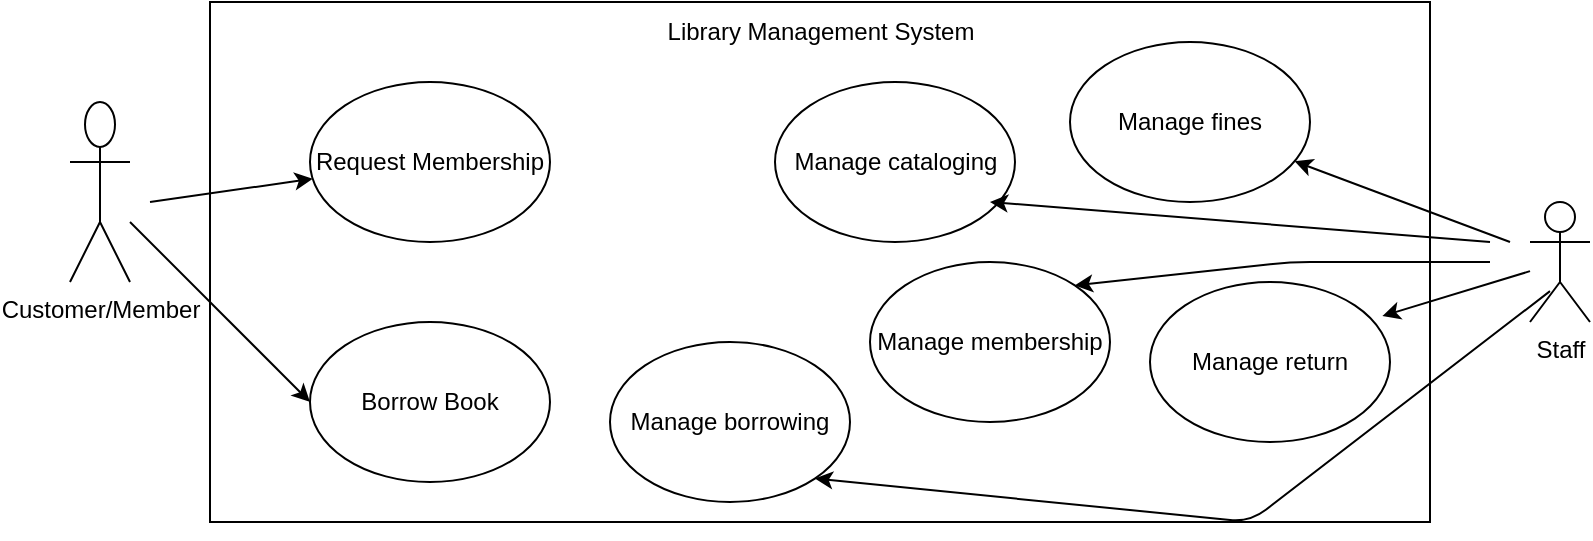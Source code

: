 <mxfile>
    <diagram id="HBnTs47oQb4GgZEDhZRp" name="Page-1">
        <mxGraphModel dx="1500" dy="783" grid="1" gridSize="10" guides="1" tooltips="1" connect="1" arrows="1" fold="1" page="1" pageScale="1" pageWidth="850" pageHeight="1100" math="0" shadow="0">
            <root>
                <mxCell id="0"/>
                <mxCell id="1" parent="0"/>
                <mxCell id="2" value="" style="rounded=0;whiteSpace=wrap;html=1;" vertex="1" parent="1">
                    <mxGeometry x="100" y="120" width="610" height="260" as="geometry"/>
                </mxCell>
                <mxCell id="3" value="Library Management System" style="text;html=1;strokeColor=none;fillColor=none;align=center;verticalAlign=middle;whiteSpace=wrap;rounded=0;" vertex="1" parent="1">
                    <mxGeometry x="307.5" y="120" width="195" height="30" as="geometry"/>
                </mxCell>
                <mxCell id="4" value="Request Membership" style="ellipse;whiteSpace=wrap;html=1;" vertex="1" parent="1">
                    <mxGeometry x="150" y="160" width="120" height="80" as="geometry"/>
                </mxCell>
                <mxCell id="5" value="Customer/Member" style="shape=umlActor;verticalLabelPosition=bottom;verticalAlign=top;html=1;outlineConnect=0;" vertex="1" parent="1">
                    <mxGeometry x="30" y="170" width="30" height="90" as="geometry"/>
                </mxCell>
                <mxCell id="6" value="Borrow Book" style="ellipse;whiteSpace=wrap;html=1;" vertex="1" parent="1">
                    <mxGeometry x="150" y="280" width="120" height="80" as="geometry"/>
                </mxCell>
                <mxCell id="7" value="Manage cataloging" style="ellipse;whiteSpace=wrap;html=1;" vertex="1" parent="1">
                    <mxGeometry x="382.5" y="160" width="120" height="80" as="geometry"/>
                </mxCell>
                <mxCell id="8" value="Manage borrowing" style="ellipse;whiteSpace=wrap;html=1;" vertex="1" parent="1">
                    <mxGeometry x="300" y="290" width="120" height="80" as="geometry"/>
                </mxCell>
                <mxCell id="9" value="Manage fines" style="ellipse;whiteSpace=wrap;html=1;" vertex="1" parent="1">
                    <mxGeometry x="530" y="140" width="120" height="80" as="geometry"/>
                </mxCell>
                <mxCell id="10" value="Manage membership" style="ellipse;whiteSpace=wrap;html=1;" vertex="1" parent="1">
                    <mxGeometry x="430" y="250" width="120" height="80" as="geometry"/>
                </mxCell>
                <mxCell id="11" value="Manage return" style="ellipse;whiteSpace=wrap;html=1;" vertex="1" parent="1">
                    <mxGeometry x="570" y="260" width="120" height="80" as="geometry"/>
                </mxCell>
                <mxCell id="12" value="Staff" style="shape=umlActor;verticalLabelPosition=bottom;verticalAlign=top;html=1;outlineConnect=0;" vertex="1" parent="1">
                    <mxGeometry x="760" y="220" width="30" height="60" as="geometry"/>
                </mxCell>
                <mxCell id="13" value="" style="endArrow=classic;html=1;" edge="1" parent="1" target="4">
                    <mxGeometry width="50" height="50" relative="1" as="geometry">
                        <mxPoint x="70" y="220" as="sourcePoint"/>
                        <mxPoint x="120" y="170" as="targetPoint"/>
                    </mxGeometry>
                </mxCell>
                <mxCell id="14" value="" style="endArrow=classic;html=1;" edge="1" parent="1" source="5">
                    <mxGeometry width="50" height="50" relative="1" as="geometry">
                        <mxPoint x="100" y="370" as="sourcePoint"/>
                        <mxPoint x="150" y="320" as="targetPoint"/>
                    </mxGeometry>
                </mxCell>
                <mxCell id="15" value="" style="endArrow=classic;html=1;" edge="1" parent="1" target="9">
                    <mxGeometry width="50" height="50" relative="1" as="geometry">
                        <mxPoint x="750" y="240" as="sourcePoint"/>
                        <mxPoint x="760" y="200" as="targetPoint"/>
                    </mxGeometry>
                </mxCell>
                <mxCell id="16" value="" style="endArrow=classic;html=1;" edge="1" parent="1" source="12">
                    <mxGeometry width="50" height="50" relative="1" as="geometry">
                        <mxPoint x="790" y="302.98" as="sourcePoint"/>
                        <mxPoint x="686.18" y="277.025" as="targetPoint"/>
                    </mxGeometry>
                </mxCell>
                <mxCell id="17" value="" style="endArrow=classic;html=1;entryX=1;entryY=0;entryDx=0;entryDy=0;" edge="1" parent="1" target="10">
                    <mxGeometry width="50" height="50" relative="1" as="geometry">
                        <mxPoint x="740" y="250" as="sourcePoint"/>
                        <mxPoint x="550.0" y="272.465" as="targetPoint"/>
                        <Array as="points">
                            <mxPoint x="640" y="250"/>
                        </Array>
                    </mxGeometry>
                </mxCell>
                <mxCell id="18" value="" style="endArrow=classic;html=1;entryX=1;entryY=1;entryDx=0;entryDy=0;" edge="1" parent="1" target="8">
                    <mxGeometry width="50" height="50" relative="1" as="geometry">
                        <mxPoint x="770" y="264.564" as="sourcePoint"/>
                        <mxPoint x="696.18" y="287.025" as="targetPoint"/>
                        <Array as="points">
                            <mxPoint x="620" y="380"/>
                        </Array>
                    </mxGeometry>
                </mxCell>
                <mxCell id="19" value="" style="endArrow=classic;html=1;entryX=1;entryY=0;entryDx=0;entryDy=0;" edge="1" parent="1">
                    <mxGeometry width="50" height="50" relative="1" as="geometry">
                        <mxPoint x="740" y="240" as="sourcePoint"/>
                        <mxPoint x="489.996" y="219.996" as="targetPoint"/>
                        <Array as="points"/>
                    </mxGeometry>
                </mxCell>
            </root>
        </mxGraphModel>
    </diagram>
</mxfile>